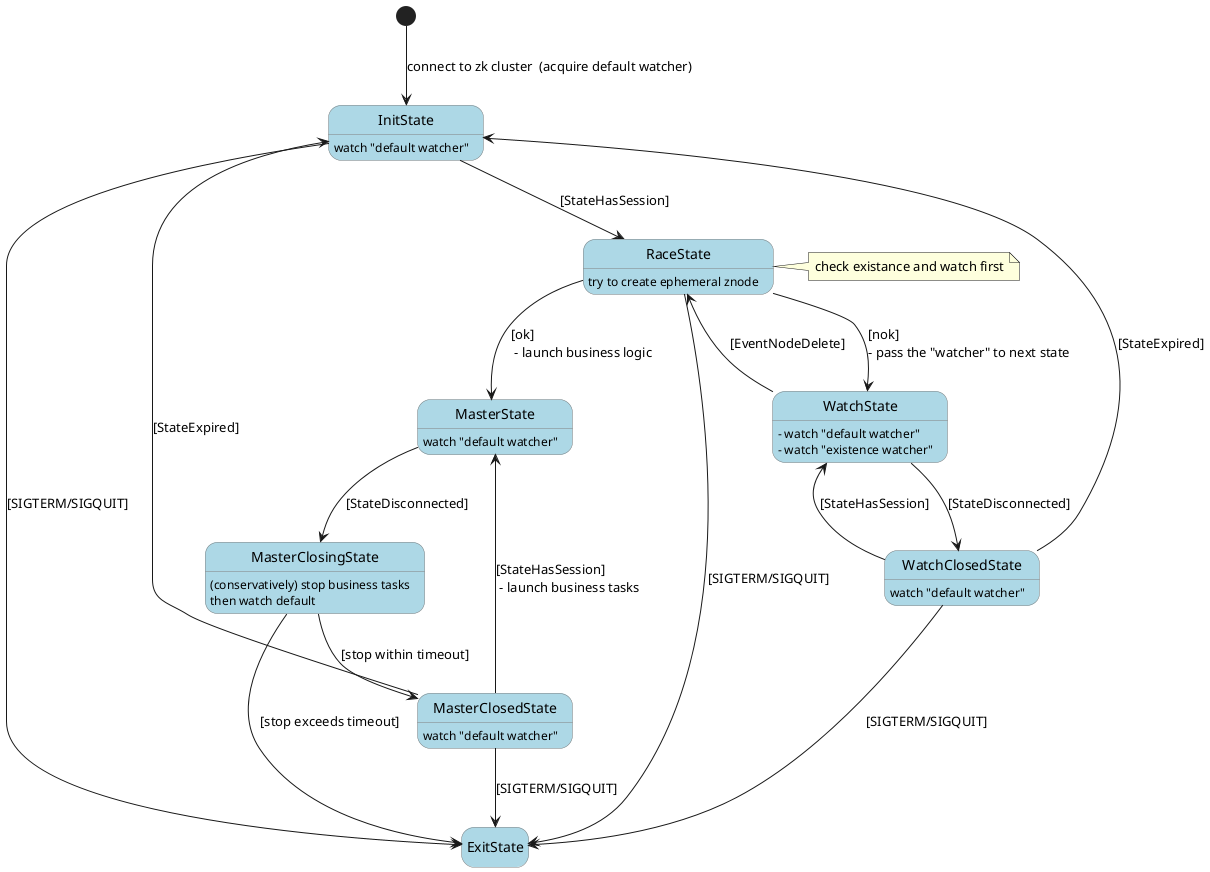 @startuml
hide empty description
skinparam defaultTextAlignment left

skinparam state {
  StartColor Black
  EndColor Red
  BackgroundColor LightBlue
  BorderColor Gray
  FontName Impact
}

[*] --> InitState: connect to zk cluster  (acquire default watcher)
InitState: watch "default watcher"

InitState -down-> RaceState: [StateHasSession]
RaceState: try to create ephemeral znode
note right of RaceState
check existance and watch first
end note

RaceState -down-> MasterState: [ok]\n - launch business logic
RaceState -down-> WatchState: [nok]\n- pass the "watcher" to next state

WatchState: - watch "default watcher"\n- watch "existence watcher"
WatchState -up-> RaceState: [EventNodeDelete]
WatchState -down-> WatchClosedState: [StateDisconnected]
WatchClosedState: watch "default watcher"
WatchClosedState -up-> WatchState: [StateHasSession]
WatchClosedState -up-> InitState: [StateExpired]

MasterState: watch "default watcher"
MasterState -down-> MasterClosingState: [StateDisconnected]
MasterClosingState: (conservatively) stop business tasks\nthen watch default 
MasterClosingState -down-> MasterClosedState: [stop within timeout]
MasterClosingState -down-> ExitState: [stop exceeds timeout]
MasterClosedState: watch "default watcher"
MasterClosedState -up-> MasterState: [StateHasSession]\n - launch business tasks
MasterClosedState -up-> InitState: [StateExpired]

InitState -down-> ExitState: [SIGTERM/SIGQUIT]
RaceState -down-> ExitState: [SIGTERM/SIGQUIT]
MasterClosedState -down-> ExitState: [SIGTERM/SIGQUIT]
WatchClosedState -down-> ExitState: [SIGTERM/SIGQUIT]

@enduml
